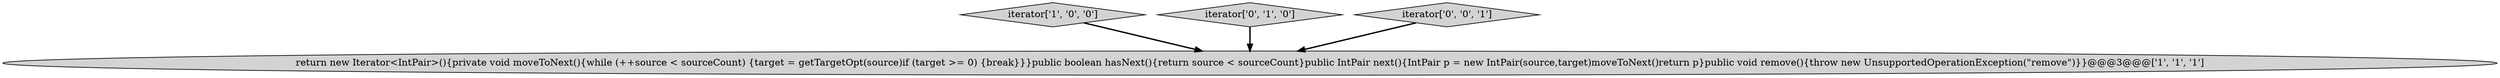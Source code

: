 digraph {
1 [style = filled, label = "iterator['1', '0', '0']", fillcolor = lightgray, shape = diamond image = "AAA0AAABBB1BBB"];
2 [style = filled, label = "iterator['0', '1', '0']", fillcolor = lightgray, shape = diamond image = "AAA0AAABBB2BBB"];
3 [style = filled, label = "iterator['0', '0', '1']", fillcolor = lightgray, shape = diamond image = "AAA0AAABBB3BBB"];
0 [style = filled, label = "return new Iterator<IntPair>(){private void moveToNext(){while (++source < sourceCount) {target = getTargetOpt(source)if (target >= 0) {break}}}public boolean hasNext(){return source < sourceCount}public IntPair next(){IntPair p = new IntPair(source,target)moveToNext()return p}public void remove(){throw new UnsupportedOperationException(\"remove\")}}@@@3@@@['1', '1', '1']", fillcolor = lightgray, shape = ellipse image = "AAA0AAABBB1BBB"];
2->0 [style = bold, label=""];
3->0 [style = bold, label=""];
1->0 [style = bold, label=""];
}
